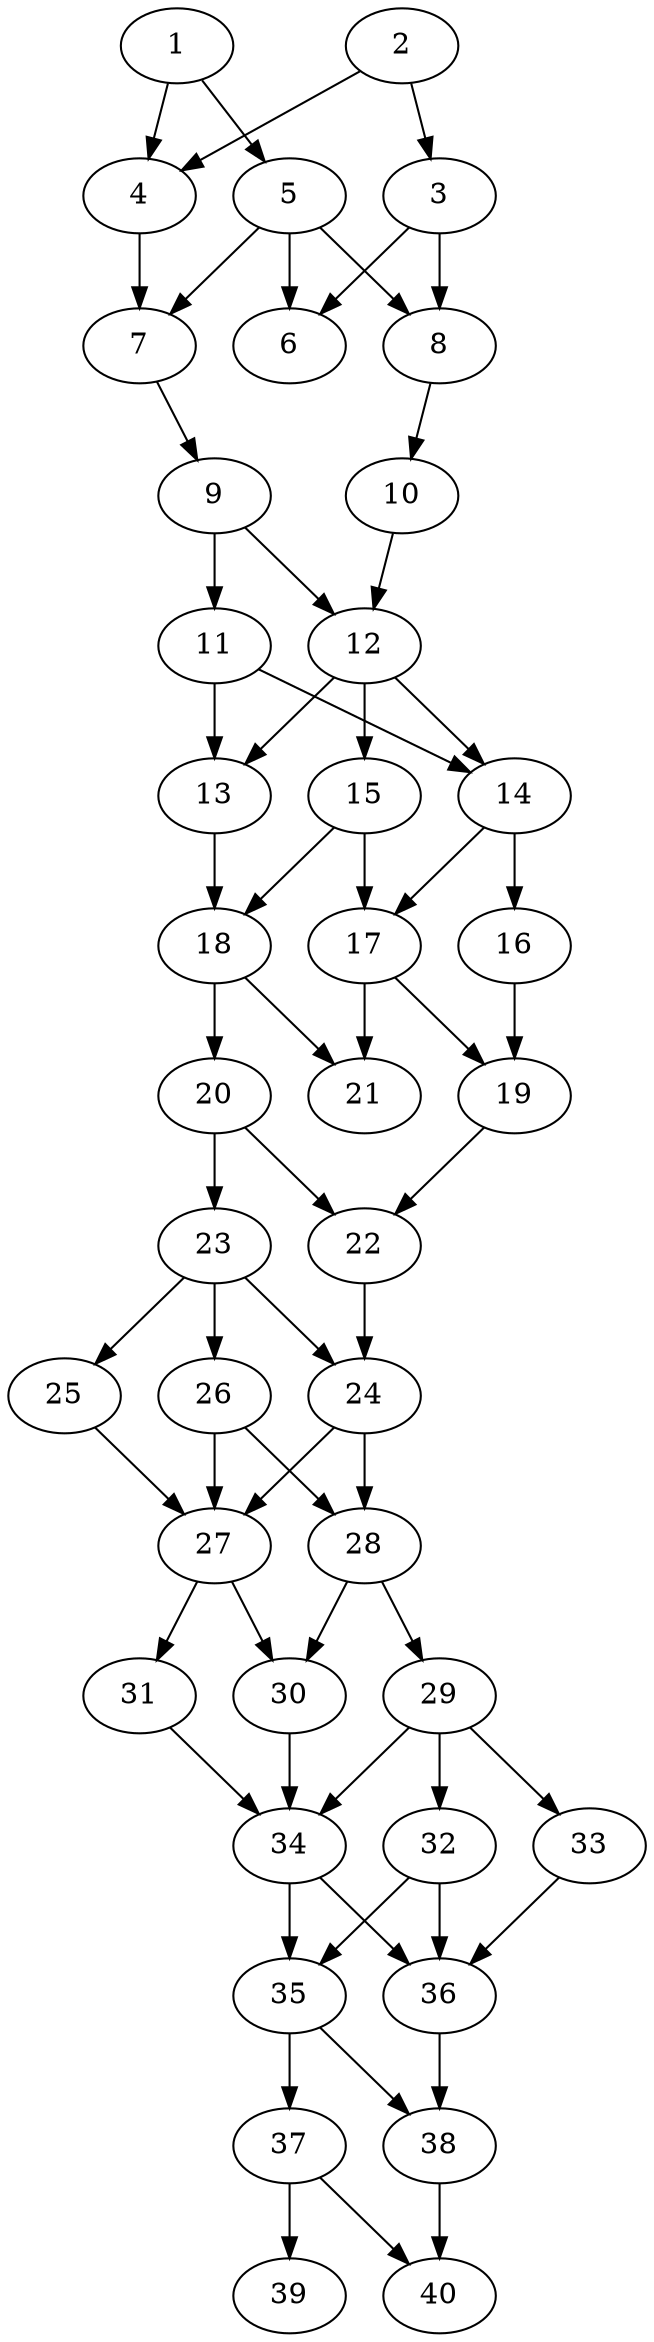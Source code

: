 // DAG automatically generated by daggen at Thu Oct  3 14:06:49 2019
// ./daggen --dot -n 40 --ccr 0.3 --fat 0.3 --regular 0.9 --density 0.7 --mindata 5242880 --maxdata 52428800 
digraph G {
  1 [size="166017707", alpha="0.17", expect_size="49805312"] 
  1 -> 4 [size ="49805312"]
  1 -> 5 [size ="49805312"]
  2 [size="118753280", alpha="0.11", expect_size="35625984"] 
  2 -> 3 [size ="35625984"]
  2 -> 4 [size ="35625984"]
  3 [size="31064747", alpha="0.17", expect_size="9319424"] 
  3 -> 6 [size ="9319424"]
  3 -> 8 [size ="9319424"]
  4 [size="45895680", alpha="0.14", expect_size="13768704"] 
  4 -> 7 [size ="13768704"]
  5 [size="32634880", alpha="0.09", expect_size="9790464"] 
  5 -> 6 [size ="9790464"]
  5 -> 7 [size ="9790464"]
  5 -> 8 [size ="9790464"]
  6 [size="64634880", alpha="0.01", expect_size="19390464"] 
  7 [size="95539200", alpha="0.19", expect_size="28661760"] 
  7 -> 9 [size ="28661760"]
  8 [size="32481280", alpha="0.19", expect_size="9744384"] 
  8 -> 10 [size ="9744384"]
  9 [size="139929600", alpha="0.12", expect_size="41978880"] 
  9 -> 11 [size ="41978880"]
  9 -> 12 [size ="41978880"]
  10 [size="77851307", alpha="0.02", expect_size="23355392"] 
  10 -> 12 [size ="23355392"]
  11 [size="40195413", alpha="0.19", expect_size="12058624"] 
  11 -> 13 [size ="12058624"]
  11 -> 14 [size ="12058624"]
  12 [size="174277973", alpha="0.10", expect_size="52283392"] 
  12 -> 13 [size ="52283392"]
  12 -> 14 [size ="52283392"]
  12 -> 15 [size ="52283392"]
  13 [size="102587733", alpha="0.16", expect_size="30776320"] 
  13 -> 18 [size ="30776320"]
  14 [size="79711573", alpha="0.13", expect_size="23913472"] 
  14 -> 16 [size ="23913472"]
  14 -> 17 [size ="23913472"]
  15 [size="35160747", alpha="0.04", expect_size="10548224"] 
  15 -> 17 [size ="10548224"]
  15 -> 18 [size ="10548224"]
  16 [size="106321920", alpha="0.09", expect_size="31896576"] 
  16 -> 19 [size ="31896576"]
  17 [size="117951147", alpha="0.16", expect_size="35385344"] 
  17 -> 19 [size ="35385344"]
  17 -> 21 [size ="35385344"]
  18 [size="109233493", alpha="0.16", expect_size="32770048"] 
  18 -> 20 [size ="32770048"]
  18 -> 21 [size ="32770048"]
  19 [size="101816320", alpha="0.06", expect_size="30544896"] 
  19 -> 22 [size ="30544896"]
  20 [size="39038293", alpha="0.01", expect_size="11711488"] 
  20 -> 22 [size ="11711488"]
  20 -> 23 [size ="11711488"]
  21 [size="51790507", alpha="0.15", expect_size="15537152"] 
  22 [size="41376427", alpha="0.02", expect_size="12412928"] 
  22 -> 24 [size ="12412928"]
  23 [size="123279360", alpha="0.11", expect_size="36983808"] 
  23 -> 24 [size ="36983808"]
  23 -> 25 [size ="36983808"]
  23 -> 26 [size ="36983808"]
  24 [size="90668373", alpha="0.04", expect_size="27200512"] 
  24 -> 27 [size ="27200512"]
  24 -> 28 [size ="27200512"]
  25 [size="35048107", alpha="0.18", expect_size="10514432"] 
  25 -> 27 [size ="10514432"]
  26 [size="69485227", alpha="0.19", expect_size="20845568"] 
  26 -> 27 [size ="20845568"]
  26 -> 28 [size ="20845568"]
  27 [size="142776320", alpha="0.09", expect_size="42832896"] 
  27 -> 30 [size ="42832896"]
  27 -> 31 [size ="42832896"]
  28 [size="112510293", alpha="0.01", expect_size="33753088"] 
  28 -> 29 [size ="33753088"]
  28 -> 30 [size ="33753088"]
  29 [size="82664107", alpha="0.09", expect_size="24799232"] 
  29 -> 32 [size ="24799232"]
  29 -> 33 [size ="24799232"]
  29 -> 34 [size ="24799232"]
  30 [size="127528960", alpha="0.05", expect_size="38258688"] 
  30 -> 34 [size ="38258688"]
  31 [size="136052053", alpha="0.03", expect_size="40815616"] 
  31 -> 34 [size ="40815616"]
  32 [size="99481600", alpha="0.01", expect_size="29844480"] 
  32 -> 35 [size ="29844480"]
  32 -> 36 [size ="29844480"]
  33 [size="119101440", alpha="0.10", expect_size="35730432"] 
  33 -> 36 [size ="35730432"]
  34 [size="51217067", alpha="0.07", expect_size="15365120"] 
  34 -> 35 [size ="15365120"]
  34 -> 36 [size ="15365120"]
  35 [size="81530880", alpha="0.07", expect_size="24459264"] 
  35 -> 37 [size ="24459264"]
  35 -> 38 [size ="24459264"]
  36 [size="67921920", alpha="0.17", expect_size="20376576"] 
  36 -> 38 [size ="20376576"]
  37 [size="57541973", alpha="0.01", expect_size="17262592"] 
  37 -> 39 [size ="17262592"]
  37 -> 40 [size ="17262592"]
  38 [size="128464213", alpha="0.16", expect_size="38539264"] 
  38 -> 40 [size ="38539264"]
  39 [size="138407253", alpha="0.02", expect_size="41522176"] 
  40 [size="52541440", alpha="0.10", expect_size="15762432"] 
}
